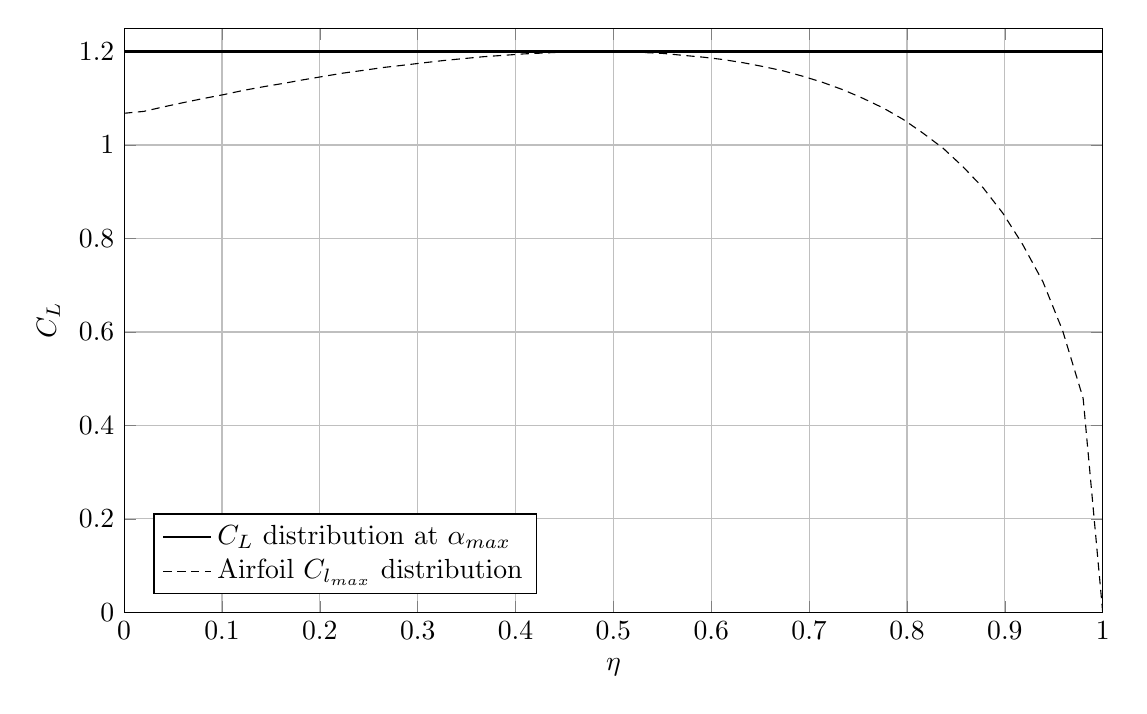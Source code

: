 %Stall Path of Wing 

\begin{tikzpicture}
\begin{axis}[
width=14.01cm,
height=9cm,
scaled ticks=false, tick label style={/pgf/number format/fixed},
xmin=0,
xmax=1,
xlabel={$\eta$},
xmajorgrids,
ymin=0,
ymax=1.25,
ylabel={$C_L$ },
ymajorgrids,
legend style={at={(0.03,0.1)},anchor=west,draw=black,fill=white,legend cell align=left},
legend entries = {$C_L$ distribution at $\alpha_{max}$\\Airfoil $C_{l_{max}}$ distribution\\}
]

\addplot [
color=black,
thick
]
table[row sep=crcr]{
0.0	1.2\\
0.02	1.2\\
0.041	1.2\\
0.061	1.2\\
0.082	1.2\\
0.102	1.2\\
0.122	1.2\\
0.143	1.2\\
0.163	1.2\\
0.184	1.2\\
0.204	1.2\\
0.224	1.2\\
0.245	1.2\\
0.265	1.2\\
0.286	1.2\\
0.306	1.2\\
0.327	1.2\\
0.347	1.2\\
0.367	1.2\\
0.388	1.2\\
0.408	1.2\\
0.429	1.2\\
0.449	1.2\\
0.469	1.2\\
0.49	1.2\\
0.51	1.2\\
0.531	1.2\\
0.551	1.2\\
0.571	1.2\\
0.592	1.2\\
0.612	1.2\\
0.633	1.2\\
0.653	1.2\\
0.673	1.2\\
0.694	1.2\\
0.714	1.2\\
0.735	1.2\\
0.755	1.2\\
0.776	1.2\\
0.796	1.2\\
0.816	1.2\\
0.837	1.2\\
0.857	1.2\\
0.878	1.2\\
0.898	1.2\\
0.918	1.2\\
0.939	1.2\\
0.959	1.2\\
0.98	1.2\\
1.0	1.2\\
};

\addplot [
color=black,
densely dashed
]
table[row sep=crcr]{
0.0	1.068\\
0.02	1.072\\
0.041	1.082\\
0.061	1.091\\
0.082	1.1\\
0.102	1.108\\
0.122	1.117\\
0.143	1.125\\
0.163	1.132\\
0.184	1.14\\
0.204	1.147\\
0.224	1.154\\
0.245	1.16\\
0.265	1.166\\
0.286	1.171\\
0.306	1.176\\
0.327	1.181\\
0.347	1.185\\
0.367	1.189\\
0.388	1.192\\
0.408	1.195\\
0.429	1.197\\
0.449	1.199\\
0.469	1.199\\
0.49	1.2\\
0.51	1.199\\
0.531	1.198\\
0.551	1.196\\
0.571	1.192\\
0.592	1.188\\
0.612	1.183\\
0.633	1.176\\
0.653	1.168\\
0.673	1.159\\
0.694	1.147\\
0.714	1.134\\
0.735	1.118\\
0.755	1.1\\
0.776	1.079\\
0.796	1.055\\
0.816	1.026\\
0.837	0.993\\
0.857	0.954\\
0.878	0.908\\
0.898	0.854\\
0.918	0.788\\
0.939	0.707\\
0.959	0.603\\
0.98	0.458\\
1.0	0.0\\
};
\end{axis}
\end{tikzpicture}%

